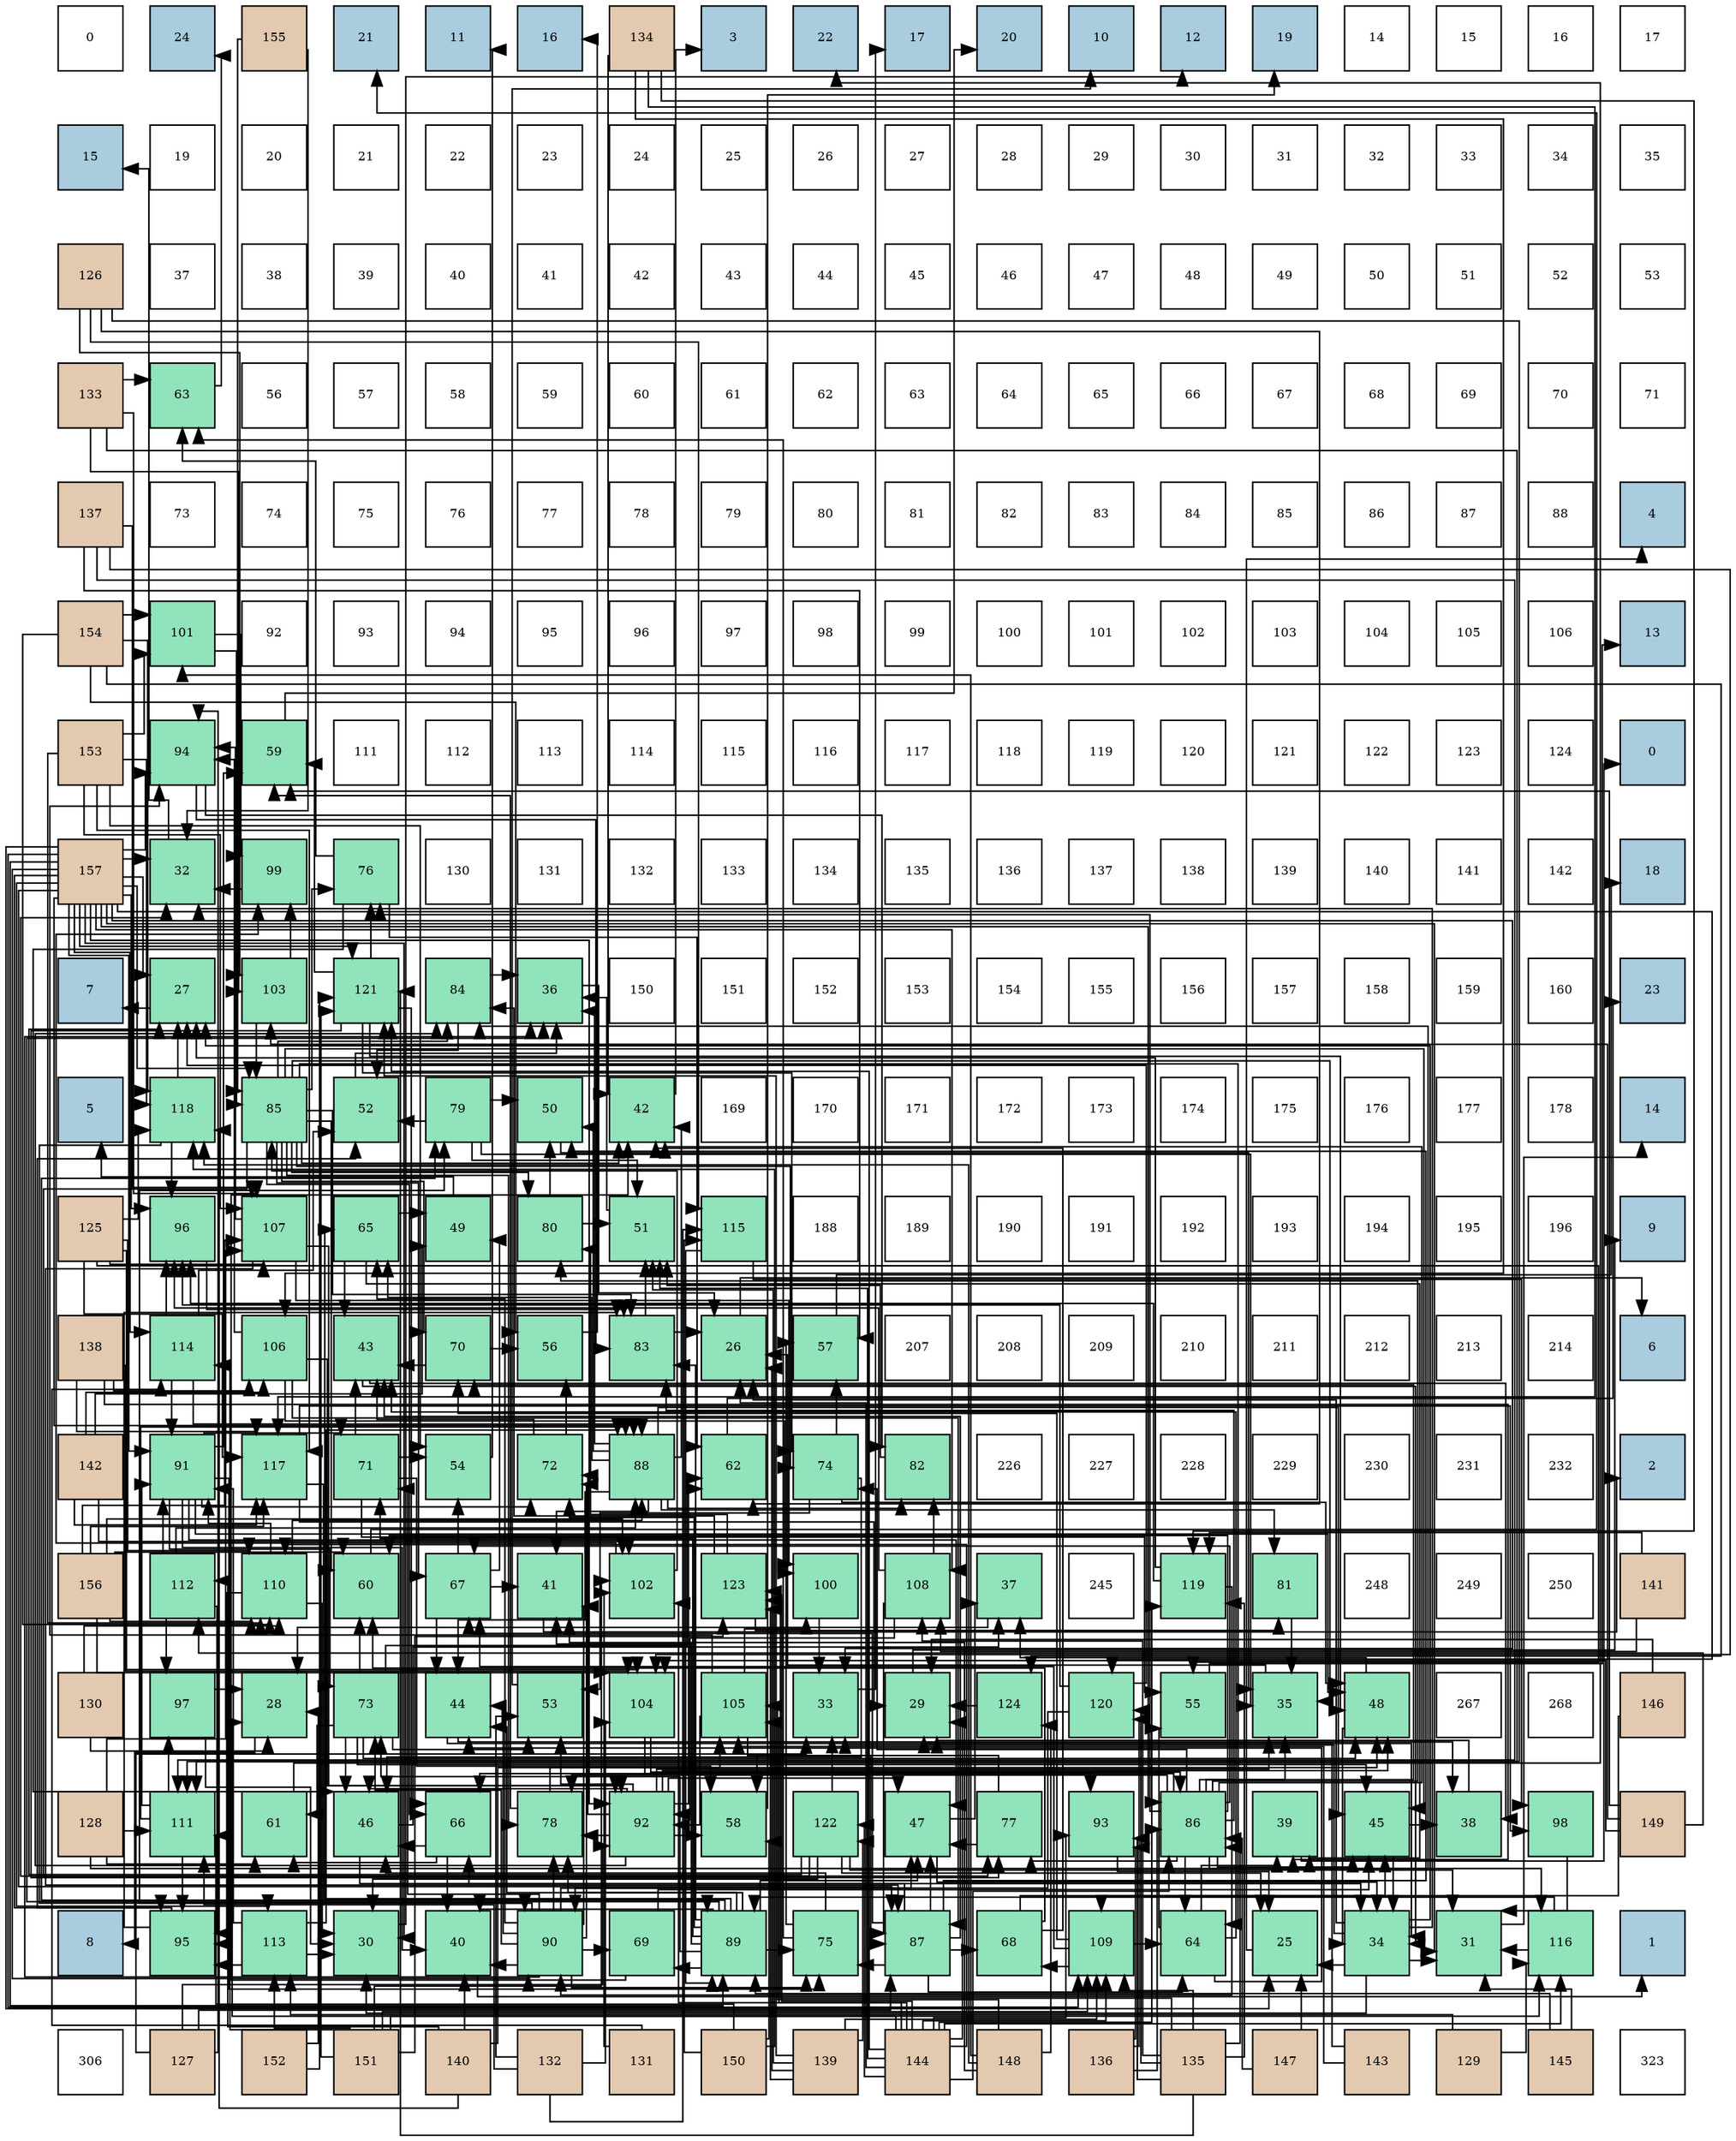 digraph layout{
 rankdir=TB;
 splines=ortho;
 node [style=filled shape=square fixedsize=true width=0.6];
0[label="0", fontsize=8, fillcolor="#ffffff"];
1[label="24", fontsize=8, fillcolor="#a9ccde"];
2[label="155", fontsize=8, fillcolor="#e3c9af"];
3[label="21", fontsize=8, fillcolor="#a9ccde"];
4[label="11", fontsize=8, fillcolor="#a9ccde"];
5[label="16", fontsize=8, fillcolor="#a9ccde"];
6[label="134", fontsize=8, fillcolor="#e3c9af"];
7[label="3", fontsize=8, fillcolor="#a9ccde"];
8[label="22", fontsize=8, fillcolor="#a9ccde"];
9[label="17", fontsize=8, fillcolor="#a9ccde"];
10[label="20", fontsize=8, fillcolor="#a9ccde"];
11[label="10", fontsize=8, fillcolor="#a9ccde"];
12[label="12", fontsize=8, fillcolor="#a9ccde"];
13[label="19", fontsize=8, fillcolor="#a9ccde"];
14[label="14", fontsize=8, fillcolor="#ffffff"];
15[label="15", fontsize=8, fillcolor="#ffffff"];
16[label="16", fontsize=8, fillcolor="#ffffff"];
17[label="17", fontsize=8, fillcolor="#ffffff"];
18[label="15", fontsize=8, fillcolor="#a9ccde"];
19[label="19", fontsize=8, fillcolor="#ffffff"];
20[label="20", fontsize=8, fillcolor="#ffffff"];
21[label="21", fontsize=8, fillcolor="#ffffff"];
22[label="22", fontsize=8, fillcolor="#ffffff"];
23[label="23", fontsize=8, fillcolor="#ffffff"];
24[label="24", fontsize=8, fillcolor="#ffffff"];
25[label="25", fontsize=8, fillcolor="#ffffff"];
26[label="26", fontsize=8, fillcolor="#ffffff"];
27[label="27", fontsize=8, fillcolor="#ffffff"];
28[label="28", fontsize=8, fillcolor="#ffffff"];
29[label="29", fontsize=8, fillcolor="#ffffff"];
30[label="30", fontsize=8, fillcolor="#ffffff"];
31[label="31", fontsize=8, fillcolor="#ffffff"];
32[label="32", fontsize=8, fillcolor="#ffffff"];
33[label="33", fontsize=8, fillcolor="#ffffff"];
34[label="34", fontsize=8, fillcolor="#ffffff"];
35[label="35", fontsize=8, fillcolor="#ffffff"];
36[label="126", fontsize=8, fillcolor="#e3c9af"];
37[label="37", fontsize=8, fillcolor="#ffffff"];
38[label="38", fontsize=8, fillcolor="#ffffff"];
39[label="39", fontsize=8, fillcolor="#ffffff"];
40[label="40", fontsize=8, fillcolor="#ffffff"];
41[label="41", fontsize=8, fillcolor="#ffffff"];
42[label="42", fontsize=8, fillcolor="#ffffff"];
43[label="43", fontsize=8, fillcolor="#ffffff"];
44[label="44", fontsize=8, fillcolor="#ffffff"];
45[label="45", fontsize=8, fillcolor="#ffffff"];
46[label="46", fontsize=8, fillcolor="#ffffff"];
47[label="47", fontsize=8, fillcolor="#ffffff"];
48[label="48", fontsize=8, fillcolor="#ffffff"];
49[label="49", fontsize=8, fillcolor="#ffffff"];
50[label="50", fontsize=8, fillcolor="#ffffff"];
51[label="51", fontsize=8, fillcolor="#ffffff"];
52[label="52", fontsize=8, fillcolor="#ffffff"];
53[label="53", fontsize=8, fillcolor="#ffffff"];
54[label="133", fontsize=8, fillcolor="#e3c9af"];
55[label="63", fontsize=8, fillcolor="#91e3bb"];
56[label="56", fontsize=8, fillcolor="#ffffff"];
57[label="57", fontsize=8, fillcolor="#ffffff"];
58[label="58", fontsize=8, fillcolor="#ffffff"];
59[label="59", fontsize=8, fillcolor="#ffffff"];
60[label="60", fontsize=8, fillcolor="#ffffff"];
61[label="61", fontsize=8, fillcolor="#ffffff"];
62[label="62", fontsize=8, fillcolor="#ffffff"];
63[label="63", fontsize=8, fillcolor="#ffffff"];
64[label="64", fontsize=8, fillcolor="#ffffff"];
65[label="65", fontsize=8, fillcolor="#ffffff"];
66[label="66", fontsize=8, fillcolor="#ffffff"];
67[label="67", fontsize=8, fillcolor="#ffffff"];
68[label="68", fontsize=8, fillcolor="#ffffff"];
69[label="69", fontsize=8, fillcolor="#ffffff"];
70[label="70", fontsize=8, fillcolor="#ffffff"];
71[label="71", fontsize=8, fillcolor="#ffffff"];
72[label="137", fontsize=8, fillcolor="#e3c9af"];
73[label="73", fontsize=8, fillcolor="#ffffff"];
74[label="74", fontsize=8, fillcolor="#ffffff"];
75[label="75", fontsize=8, fillcolor="#ffffff"];
76[label="76", fontsize=8, fillcolor="#ffffff"];
77[label="77", fontsize=8, fillcolor="#ffffff"];
78[label="78", fontsize=8, fillcolor="#ffffff"];
79[label="79", fontsize=8, fillcolor="#ffffff"];
80[label="80", fontsize=8, fillcolor="#ffffff"];
81[label="81", fontsize=8, fillcolor="#ffffff"];
82[label="82", fontsize=8, fillcolor="#ffffff"];
83[label="83", fontsize=8, fillcolor="#ffffff"];
84[label="84", fontsize=8, fillcolor="#ffffff"];
85[label="85", fontsize=8, fillcolor="#ffffff"];
86[label="86", fontsize=8, fillcolor="#ffffff"];
87[label="87", fontsize=8, fillcolor="#ffffff"];
88[label="88", fontsize=8, fillcolor="#ffffff"];
89[label="4", fontsize=8, fillcolor="#a9ccde"];
90[label="154", fontsize=8, fillcolor="#e3c9af"];
91[label="101", fontsize=8, fillcolor="#91e3bb"];
92[label="92", fontsize=8, fillcolor="#ffffff"];
93[label="93", fontsize=8, fillcolor="#ffffff"];
94[label="94", fontsize=8, fillcolor="#ffffff"];
95[label="95", fontsize=8, fillcolor="#ffffff"];
96[label="96", fontsize=8, fillcolor="#ffffff"];
97[label="97", fontsize=8, fillcolor="#ffffff"];
98[label="98", fontsize=8, fillcolor="#ffffff"];
99[label="99", fontsize=8, fillcolor="#ffffff"];
100[label="100", fontsize=8, fillcolor="#ffffff"];
101[label="101", fontsize=8, fillcolor="#ffffff"];
102[label="102", fontsize=8, fillcolor="#ffffff"];
103[label="103", fontsize=8, fillcolor="#ffffff"];
104[label="104", fontsize=8, fillcolor="#ffffff"];
105[label="105", fontsize=8, fillcolor="#ffffff"];
106[label="106", fontsize=8, fillcolor="#ffffff"];
107[label="13", fontsize=8, fillcolor="#a9ccde"];
108[label="153", fontsize=8, fillcolor="#e3c9af"];
109[label="94", fontsize=8, fillcolor="#91e3bb"];
110[label="59", fontsize=8, fillcolor="#91e3bb"];
111[label="111", fontsize=8, fillcolor="#ffffff"];
112[label="112", fontsize=8, fillcolor="#ffffff"];
113[label="113", fontsize=8, fillcolor="#ffffff"];
114[label="114", fontsize=8, fillcolor="#ffffff"];
115[label="115", fontsize=8, fillcolor="#ffffff"];
116[label="116", fontsize=8, fillcolor="#ffffff"];
117[label="117", fontsize=8, fillcolor="#ffffff"];
118[label="118", fontsize=8, fillcolor="#ffffff"];
119[label="119", fontsize=8, fillcolor="#ffffff"];
120[label="120", fontsize=8, fillcolor="#ffffff"];
121[label="121", fontsize=8, fillcolor="#ffffff"];
122[label="122", fontsize=8, fillcolor="#ffffff"];
123[label="123", fontsize=8, fillcolor="#ffffff"];
124[label="124", fontsize=8, fillcolor="#ffffff"];
125[label="0", fontsize=8, fillcolor="#a9ccde"];
126[label="157", fontsize=8, fillcolor="#e3c9af"];
127[label="32", fontsize=8, fillcolor="#91e3bb"];
128[label="99", fontsize=8, fillcolor="#91e3bb"];
129[label="76", fontsize=8, fillcolor="#91e3bb"];
130[label="130", fontsize=8, fillcolor="#ffffff"];
131[label="131", fontsize=8, fillcolor="#ffffff"];
132[label="132", fontsize=8, fillcolor="#ffffff"];
133[label="133", fontsize=8, fillcolor="#ffffff"];
134[label="134", fontsize=8, fillcolor="#ffffff"];
135[label="135", fontsize=8, fillcolor="#ffffff"];
136[label="136", fontsize=8, fillcolor="#ffffff"];
137[label="137", fontsize=8, fillcolor="#ffffff"];
138[label="138", fontsize=8, fillcolor="#ffffff"];
139[label="139", fontsize=8, fillcolor="#ffffff"];
140[label="140", fontsize=8, fillcolor="#ffffff"];
141[label="141", fontsize=8, fillcolor="#ffffff"];
142[label="142", fontsize=8, fillcolor="#ffffff"];
143[label="18", fontsize=8, fillcolor="#a9ccde"];
144[label="7", fontsize=8, fillcolor="#a9ccde"];
145[label="27", fontsize=8, fillcolor="#91e3bb"];
146[label="103", fontsize=8, fillcolor="#91e3bb"];
147[label="121", fontsize=8, fillcolor="#91e3bb"];
148[label="84", fontsize=8, fillcolor="#91e3bb"];
149[label="36", fontsize=8, fillcolor="#91e3bb"];
150[label="150", fontsize=8, fillcolor="#ffffff"];
151[label="151", fontsize=8, fillcolor="#ffffff"];
152[label="152", fontsize=8, fillcolor="#ffffff"];
153[label="153", fontsize=8, fillcolor="#ffffff"];
154[label="154", fontsize=8, fillcolor="#ffffff"];
155[label="155", fontsize=8, fillcolor="#ffffff"];
156[label="156", fontsize=8, fillcolor="#ffffff"];
157[label="157", fontsize=8, fillcolor="#ffffff"];
158[label="158", fontsize=8, fillcolor="#ffffff"];
159[label="159", fontsize=8, fillcolor="#ffffff"];
160[label="160", fontsize=8, fillcolor="#ffffff"];
161[label="23", fontsize=8, fillcolor="#a9ccde"];
162[label="5", fontsize=8, fillcolor="#a9ccde"];
163[label="118", fontsize=8, fillcolor="#91e3bb"];
164[label="85", fontsize=8, fillcolor="#91e3bb"];
165[label="52", fontsize=8, fillcolor="#91e3bb"];
166[label="79", fontsize=8, fillcolor="#91e3bb"];
167[label="50", fontsize=8, fillcolor="#91e3bb"];
168[label="42", fontsize=8, fillcolor="#91e3bb"];
169[label="169", fontsize=8, fillcolor="#ffffff"];
170[label="170", fontsize=8, fillcolor="#ffffff"];
171[label="171", fontsize=8, fillcolor="#ffffff"];
172[label="172", fontsize=8, fillcolor="#ffffff"];
173[label="173", fontsize=8, fillcolor="#ffffff"];
174[label="174", fontsize=8, fillcolor="#ffffff"];
175[label="175", fontsize=8, fillcolor="#ffffff"];
176[label="176", fontsize=8, fillcolor="#ffffff"];
177[label="177", fontsize=8, fillcolor="#ffffff"];
178[label="178", fontsize=8, fillcolor="#ffffff"];
179[label="14", fontsize=8, fillcolor="#a9ccde"];
180[label="125", fontsize=8, fillcolor="#e3c9af"];
181[label="96", fontsize=8, fillcolor="#91e3bb"];
182[label="107", fontsize=8, fillcolor="#91e3bb"];
183[label="65", fontsize=8, fillcolor="#91e3bb"];
184[label="49", fontsize=8, fillcolor="#91e3bb"];
185[label="80", fontsize=8, fillcolor="#91e3bb"];
186[label="51", fontsize=8, fillcolor="#91e3bb"];
187[label="115", fontsize=8, fillcolor="#91e3bb"];
188[label="188", fontsize=8, fillcolor="#ffffff"];
189[label="189", fontsize=8, fillcolor="#ffffff"];
190[label="190", fontsize=8, fillcolor="#ffffff"];
191[label="191", fontsize=8, fillcolor="#ffffff"];
192[label="192", fontsize=8, fillcolor="#ffffff"];
193[label="193", fontsize=8, fillcolor="#ffffff"];
194[label="194", fontsize=8, fillcolor="#ffffff"];
195[label="195", fontsize=8, fillcolor="#ffffff"];
196[label="196", fontsize=8, fillcolor="#ffffff"];
197[label="9", fontsize=8, fillcolor="#a9ccde"];
198[label="138", fontsize=8, fillcolor="#e3c9af"];
199[label="114", fontsize=8, fillcolor="#91e3bb"];
200[label="106", fontsize=8, fillcolor="#91e3bb"];
201[label="43", fontsize=8, fillcolor="#91e3bb"];
202[label="70", fontsize=8, fillcolor="#91e3bb"];
203[label="56", fontsize=8, fillcolor="#91e3bb"];
204[label="83", fontsize=8, fillcolor="#91e3bb"];
205[label="26", fontsize=8, fillcolor="#91e3bb"];
206[label="57", fontsize=8, fillcolor="#91e3bb"];
207[label="207", fontsize=8, fillcolor="#ffffff"];
208[label="208", fontsize=8, fillcolor="#ffffff"];
209[label="209", fontsize=8, fillcolor="#ffffff"];
210[label="210", fontsize=8, fillcolor="#ffffff"];
211[label="211", fontsize=8, fillcolor="#ffffff"];
212[label="212", fontsize=8, fillcolor="#ffffff"];
213[label="213", fontsize=8, fillcolor="#ffffff"];
214[label="214", fontsize=8, fillcolor="#ffffff"];
215[label="6", fontsize=8, fillcolor="#a9ccde"];
216[label="142", fontsize=8, fillcolor="#e3c9af"];
217[label="91", fontsize=8, fillcolor="#91e3bb"];
218[label="117", fontsize=8, fillcolor="#91e3bb"];
219[label="71", fontsize=8, fillcolor="#91e3bb"];
220[label="54", fontsize=8, fillcolor="#91e3bb"];
221[label="72", fontsize=8, fillcolor="#91e3bb"];
222[label="88", fontsize=8, fillcolor="#91e3bb"];
223[label="62", fontsize=8, fillcolor="#91e3bb"];
224[label="74", fontsize=8, fillcolor="#91e3bb"];
225[label="82", fontsize=8, fillcolor="#91e3bb"];
226[label="226", fontsize=8, fillcolor="#ffffff"];
227[label="227", fontsize=8, fillcolor="#ffffff"];
228[label="228", fontsize=8, fillcolor="#ffffff"];
229[label="229", fontsize=8, fillcolor="#ffffff"];
230[label="230", fontsize=8, fillcolor="#ffffff"];
231[label="231", fontsize=8, fillcolor="#ffffff"];
232[label="232", fontsize=8, fillcolor="#ffffff"];
233[label="2", fontsize=8, fillcolor="#a9ccde"];
234[label="156", fontsize=8, fillcolor="#e3c9af"];
235[label="112", fontsize=8, fillcolor="#91e3bb"];
236[label="110", fontsize=8, fillcolor="#91e3bb"];
237[label="60", fontsize=8, fillcolor="#91e3bb"];
238[label="67", fontsize=8, fillcolor="#91e3bb"];
239[label="41", fontsize=8, fillcolor="#91e3bb"];
240[label="102", fontsize=8, fillcolor="#91e3bb"];
241[label="123", fontsize=8, fillcolor="#91e3bb"];
242[label="100", fontsize=8, fillcolor="#91e3bb"];
243[label="108", fontsize=8, fillcolor="#91e3bb"];
244[label="37", fontsize=8, fillcolor="#91e3bb"];
245[label="245", fontsize=8, fillcolor="#ffffff"];
246[label="119", fontsize=8, fillcolor="#91e3bb"];
247[label="81", fontsize=8, fillcolor="#91e3bb"];
248[label="248", fontsize=8, fillcolor="#ffffff"];
249[label="249", fontsize=8, fillcolor="#ffffff"];
250[label="250", fontsize=8, fillcolor="#ffffff"];
251[label="141", fontsize=8, fillcolor="#e3c9af"];
252[label="130", fontsize=8, fillcolor="#e3c9af"];
253[label="97", fontsize=8, fillcolor="#91e3bb"];
254[label="28", fontsize=8, fillcolor="#91e3bb"];
255[label="73", fontsize=8, fillcolor="#91e3bb"];
256[label="44", fontsize=8, fillcolor="#91e3bb"];
257[label="53", fontsize=8, fillcolor="#91e3bb"];
258[label="104", fontsize=8, fillcolor="#91e3bb"];
259[label="105", fontsize=8, fillcolor="#91e3bb"];
260[label="33", fontsize=8, fillcolor="#91e3bb"];
261[label="29", fontsize=8, fillcolor="#91e3bb"];
262[label="124", fontsize=8, fillcolor="#91e3bb"];
263[label="120", fontsize=8, fillcolor="#91e3bb"];
264[label="55", fontsize=8, fillcolor="#91e3bb"];
265[label="35", fontsize=8, fillcolor="#91e3bb"];
266[label="48", fontsize=8, fillcolor="#91e3bb"];
267[label="267", fontsize=8, fillcolor="#ffffff"];
268[label="268", fontsize=8, fillcolor="#ffffff"];
269[label="146", fontsize=8, fillcolor="#e3c9af"];
270[label="128", fontsize=8, fillcolor="#e3c9af"];
271[label="111", fontsize=8, fillcolor="#91e3bb"];
272[label="61", fontsize=8, fillcolor="#91e3bb"];
273[label="46", fontsize=8, fillcolor="#91e3bb"];
274[label="66", fontsize=8, fillcolor="#91e3bb"];
275[label="78", fontsize=8, fillcolor="#91e3bb"];
276[label="92", fontsize=8, fillcolor="#91e3bb"];
277[label="58", fontsize=8, fillcolor="#91e3bb"];
278[label="122", fontsize=8, fillcolor="#91e3bb"];
279[label="47", fontsize=8, fillcolor="#91e3bb"];
280[label="77", fontsize=8, fillcolor="#91e3bb"];
281[label="93", fontsize=8, fillcolor="#91e3bb"];
282[label="86", fontsize=8, fillcolor="#91e3bb"];
283[label="39", fontsize=8, fillcolor="#91e3bb"];
284[label="45", fontsize=8, fillcolor="#91e3bb"];
285[label="38", fontsize=8, fillcolor="#91e3bb"];
286[label="98", fontsize=8, fillcolor="#91e3bb"];
287[label="149", fontsize=8, fillcolor="#e3c9af"];
288[label="8", fontsize=8, fillcolor="#a9ccde"];
289[label="95", fontsize=8, fillcolor="#91e3bb"];
290[label="113", fontsize=8, fillcolor="#91e3bb"];
291[label="30", fontsize=8, fillcolor="#91e3bb"];
292[label="40", fontsize=8, fillcolor="#91e3bb"];
293[label="90", fontsize=8, fillcolor="#91e3bb"];
294[label="69", fontsize=8, fillcolor="#91e3bb"];
295[label="89", fontsize=8, fillcolor="#91e3bb"];
296[label="75", fontsize=8, fillcolor="#91e3bb"];
297[label="87", fontsize=8, fillcolor="#91e3bb"];
298[label="68", fontsize=8, fillcolor="#91e3bb"];
299[label="109", fontsize=8, fillcolor="#91e3bb"];
300[label="64", fontsize=8, fillcolor="#91e3bb"];
301[label="25", fontsize=8, fillcolor="#91e3bb"];
302[label="34", fontsize=8, fillcolor="#91e3bb"];
303[label="31", fontsize=8, fillcolor="#91e3bb"];
304[label="116", fontsize=8, fillcolor="#91e3bb"];
305[label="1", fontsize=8, fillcolor="#a9ccde"];
306[label="306", fontsize=8, fillcolor="#ffffff"];
307[label="127", fontsize=8, fillcolor="#e3c9af"];
308[label="152", fontsize=8, fillcolor="#e3c9af"];
309[label="151", fontsize=8, fillcolor="#e3c9af"];
310[label="140", fontsize=8, fillcolor="#e3c9af"];
311[label="132", fontsize=8, fillcolor="#e3c9af"];
312[label="131", fontsize=8, fillcolor="#e3c9af"];
313[label="150", fontsize=8, fillcolor="#e3c9af"];
314[label="139", fontsize=8, fillcolor="#e3c9af"];
315[label="144", fontsize=8, fillcolor="#e3c9af"];
316[label="148", fontsize=8, fillcolor="#e3c9af"];
317[label="136", fontsize=8, fillcolor="#e3c9af"];
318[label="135", fontsize=8, fillcolor="#e3c9af"];
319[label="147", fontsize=8, fillcolor="#e3c9af"];
320[label="143", fontsize=8, fillcolor="#e3c9af"];
321[label="129", fontsize=8, fillcolor="#e3c9af"];
322[label="145", fontsize=8, fillcolor="#e3c9af"];
323[label="323", fontsize=8, fillcolor="#ffffff"];
edge [constraint=false, style=vis];301 -> 89;
205 -> 215;
145 -> 144;
254 -> 288;
261 -> 197;
291 -> 12;
303 -> 179;
127 -> 18;
260 -> 9;
302 -> 301;
302 -> 205;
302 -> 145;
302 -> 291;
302 -> 303;
302 -> 127;
302 -> 260;
265 -> 205;
149 -> 205;
244 -> 254;
285 -> 261;
283 -> 125;
292 -> 305;
239 -> 233;
168 -> 7;
201 -> 302;
201 -> 285;
256 -> 302;
256 -> 285;
284 -> 302;
284 -> 285;
273 -> 302;
273 -> 244;
279 -> 302;
279 -> 244;
266 -> 302;
266 -> 244;
184 -> 162;
167 -> 265;
186 -> 149;
165 -> 149;
257 -> 11;
220 -> 4;
264 -> 107;
203 -> 5;
206 -> 143;
277 -> 13;
110 -> 10;
237 -> 3;
272 -> 8;
223 -> 161;
55 -> 1;
300 -> 283;
300 -> 201;
300 -> 256;
300 -> 264;
183 -> 283;
183 -> 201;
183 -> 184;
274 -> 292;
274 -> 273;
274 -> 272;
238 -> 239;
238 -> 256;
238 -> 184;
238 -> 220;
298 -> 168;
298 -> 284;
298 -> 237;
294 -> 168;
294 -> 284;
202 -> 201;
202 -> 203;
219 -> 201;
219 -> 220;
219 -> 264;
219 -> 277;
221 -> 201;
221 -> 203;
255 -> 284;
255 -> 273;
255 -> 266;
255 -> 257;
255 -> 237;
255 -> 272;
255 -> 223;
224 -> 273;
224 -> 266;
224 -> 257;
224 -> 206;
296 -> 273;
296 -> 206;
296 -> 55;
129 -> 273;
129 -> 223;
129 -> 55;
280 -> 279;
280 -> 277;
275 -> 266;
275 -> 110;
166 -> 265;
166 -> 167;
166 -> 186;
166 -> 165;
185 -> 167;
185 -> 186;
247 -> 265;
225 -> 186;
204 -> 205;
204 -> 186;
148 -> 149;
148 -> 165;
164 -> 265;
164 -> 168;
164 -> 284;
164 -> 237;
164 -> 300;
164 -> 274;
164 -> 238;
164 -> 202;
164 -> 224;
164 -> 129;
164 -> 280;
164 -> 275;
164 -> 185;
164 -> 204;
164 -> 148;
282 -> 265;
282 -> 168;
282 -> 284;
282 -> 237;
282 -> 300;
282 -> 274;
282 -> 238;
282 -> 202;
282 -> 224;
282 -> 129;
282 -> 280;
282 -> 275;
282 -> 185;
282 -> 204;
282 -> 148;
297 -> 201;
297 -> 279;
297 -> 167;
297 -> 300;
297 -> 274;
297 -> 238;
297 -> 298;
297 -> 296;
222 -> 149;
222 -> 239;
222 -> 168;
222 -> 256;
222 -> 284;
222 -> 167;
222 -> 183;
222 -> 247;
222 -> 225;
295 -> 149;
295 -> 292;
295 -> 239;
295 -> 256;
295 -> 279;
295 -> 183;
295 -> 294;
295 -> 219;
295 -> 221;
295 -> 255;
295 -> 296;
295 -> 275;
295 -> 166;
295 -> 204;
293 -> 149;
293 -> 292;
293 -> 239;
293 -> 256;
293 -> 279;
293 -> 183;
293 -> 294;
293 -> 219;
293 -> 221;
293 -> 255;
293 -> 296;
293 -> 275;
293 -> 166;
217 -> 292;
217 -> 279;
217 -> 266;
217 -> 110;
217 -> 219;
217 -> 221;
217 -> 255;
217 -> 296;
276 -> 265;
276 -> 273;
276 -> 279;
276 -> 266;
276 -> 257;
276 -> 277;
276 -> 223;
276 -> 221;
276 -> 275;
276 -> 148;
281 -> 301;
109 -> 225;
109 -> 204;
289 -> 165;
289 -> 204;
181 -> 204;
253 -> 254;
253 -> 291;
286 -> 303;
128 -> 127;
242 -> 260;
91 -> 164;
91 -> 128;
240 -> 164;
240 -> 128;
146 -> 164;
146 -> 128;
258 -> 282;
258 -> 281;
259 -> 297;
259 -> 276;
259 -> 109;
259 -> 242;
200 -> 297;
200 -> 276;
200 -> 109;
200 -> 242;
182 -> 297;
182 -> 276;
182 -> 109;
182 -> 242;
243 -> 225;
243 -> 297;
243 -> 276;
243 -> 181;
299 -> 300;
299 -> 238;
299 -> 298;
299 -> 202;
236 -> 291;
236 -> 222;
236 -> 217;
236 -> 289;
271 -> 222;
271 -> 217;
271 -> 289;
271 -> 253;
235 -> 222;
235 -> 217;
235 -> 289;
235 -> 253;
290 -> 291;
290 -> 222;
290 -> 217;
290 -> 289;
199 -> 165;
199 -> 222;
199 -> 217;
199 -> 181;
187 -> 295;
187 -> 286;
304 -> 303;
304 -> 295;
218 -> 261;
218 -> 295;
218 -> 286;
163 -> 145;
163 -> 293;
163 -> 181;
246 -> 145;
246 -> 293;
246 -> 181;
263 -> 145;
263 -> 293;
263 -> 181;
147 -> 266;
147 -> 110;
147 -> 274;
147 -> 224;
147 -> 129;
147 -> 280;
278 -> 301;
278 -> 145;
278 -> 291;
278 -> 303;
278 -> 127;
278 -> 260;
241 -> 185;
241 -> 247;
241 -> 148;
262 -> 261;
180 -> 264;
180 -> 258;
180 -> 182;
180 -> 236;
180 -> 218;
180 -> 163;
36 -> 223;
36 -> 146;
36 -> 271;
36 -> 187;
307 -> 260;
307 -> 297;
307 -> 276;
307 -> 109;
270 -> 272;
270 -> 182;
270 -> 271;
270 -> 304;
321 -> 290;
321 -> 304;
252 -> 254;
252 -> 236;
312 -> 240;
312 -> 199;
311 -> 257;
311 -> 258;
311 -> 271;
311 -> 187;
54 -> 55;
54 -> 146;
54 -> 182;
54 -> 271;
6 -> 168;
6 -> 200;
6 -> 218;
6 -> 246;
318 -> 282;
318 -> 281;
318 -> 243;
318 -> 299;
318 -> 246;
318 -> 263;
318 -> 147;
318 -> 241;
317 -> 282;
317 -> 281;
317 -> 263;
72 -> 206;
72 -> 258;
72 -> 182;
72 -> 271;
198 -> 283;
198 -> 258;
198 -> 200;
198 -> 218;
314 -> 205;
314 -> 186;
314 -> 299;
314 -> 147;
314 -> 278;
314 -> 241;
310 -> 292;
310 -> 259;
310 -> 235;
310 -> 163;
251 -> 243;
251 -> 246;
216 -> 184;
216 -> 240;
216 -> 200;
216 -> 218;
320 -> 261;
320 -> 259;
315 -> 205;
315 -> 254;
315 -> 261;
315 -> 186;
315 -> 282;
315 -> 281;
315 -> 240;
315 -> 259;
315 -> 299;
315 -> 236;
315 -> 304;
315 -> 246;
315 -> 147;
315 -> 278;
315 -> 241;
322 -> 303;
322 -> 295;
269 -> 261;
269 -> 299;
319 -> 301;
319 -> 282;
316 -> 239;
316 -> 91;
316 -> 259;
316 -> 163;
316 -> 262;
287 -> 110;
287 -> 146;
287 -> 258;
287 -> 235;
313 -> 277;
313 -> 271;
313 -> 187;
313 -> 163;
309 -> 240;
309 -> 299;
309 -> 290;
309 -> 199;
309 -> 304;
309 -> 147;
309 -> 241;
308 -> 254;
308 -> 147;
108 -> 220;
108 -> 91;
108 -> 182;
108 -> 236;
108 -> 218;
108 -> 163;
90 -> 203;
90 -> 91;
90 -> 236;
90 -> 163;
90 -> 262;
2 -> 127;
2 -> 164;
234 -> 237;
234 -> 240;
234 -> 258;
234 -> 182;
234 -> 236;
234 -> 218;
126 -> 301;
126 -> 145;
126 -> 291;
126 -> 303;
126 -> 127;
126 -> 260;
126 -> 164;
126 -> 282;
126 -> 297;
126 -> 222;
126 -> 295;
126 -> 293;
126 -> 217;
126 -> 276;
126 -> 109;
126 -> 289;
126 -> 181;
126 -> 243;
126 -> 299;
126 -> 290;
126 -> 199;
126 -> 263;
126 -> 147;
edge [constraint=true, style=invis];
0 -> 18 -> 36 -> 54 -> 72 -> 90 -> 108 -> 126 -> 144 -> 162 -> 180 -> 198 -> 216 -> 234 -> 252 -> 270 -> 288 -> 306;
1 -> 19 -> 37 -> 55 -> 73 -> 91 -> 109 -> 127 -> 145 -> 163 -> 181 -> 199 -> 217 -> 235 -> 253 -> 271 -> 289 -> 307;
2 -> 20 -> 38 -> 56 -> 74 -> 92 -> 110 -> 128 -> 146 -> 164 -> 182 -> 200 -> 218 -> 236 -> 254 -> 272 -> 290 -> 308;
3 -> 21 -> 39 -> 57 -> 75 -> 93 -> 111 -> 129 -> 147 -> 165 -> 183 -> 201 -> 219 -> 237 -> 255 -> 273 -> 291 -> 309;
4 -> 22 -> 40 -> 58 -> 76 -> 94 -> 112 -> 130 -> 148 -> 166 -> 184 -> 202 -> 220 -> 238 -> 256 -> 274 -> 292 -> 310;
5 -> 23 -> 41 -> 59 -> 77 -> 95 -> 113 -> 131 -> 149 -> 167 -> 185 -> 203 -> 221 -> 239 -> 257 -> 275 -> 293 -> 311;
6 -> 24 -> 42 -> 60 -> 78 -> 96 -> 114 -> 132 -> 150 -> 168 -> 186 -> 204 -> 222 -> 240 -> 258 -> 276 -> 294 -> 312;
7 -> 25 -> 43 -> 61 -> 79 -> 97 -> 115 -> 133 -> 151 -> 169 -> 187 -> 205 -> 223 -> 241 -> 259 -> 277 -> 295 -> 313;
8 -> 26 -> 44 -> 62 -> 80 -> 98 -> 116 -> 134 -> 152 -> 170 -> 188 -> 206 -> 224 -> 242 -> 260 -> 278 -> 296 -> 314;
9 -> 27 -> 45 -> 63 -> 81 -> 99 -> 117 -> 135 -> 153 -> 171 -> 189 -> 207 -> 225 -> 243 -> 261 -> 279 -> 297 -> 315;
10 -> 28 -> 46 -> 64 -> 82 -> 100 -> 118 -> 136 -> 154 -> 172 -> 190 -> 208 -> 226 -> 244 -> 262 -> 280 -> 298 -> 316;
11 -> 29 -> 47 -> 65 -> 83 -> 101 -> 119 -> 137 -> 155 -> 173 -> 191 -> 209 -> 227 -> 245 -> 263 -> 281 -> 299 -> 317;
12 -> 30 -> 48 -> 66 -> 84 -> 102 -> 120 -> 138 -> 156 -> 174 -> 192 -> 210 -> 228 -> 246 -> 264 -> 282 -> 300 -> 318;
13 -> 31 -> 49 -> 67 -> 85 -> 103 -> 121 -> 139 -> 157 -> 175 -> 193 -> 211 -> 229 -> 247 -> 265 -> 283 -> 301 -> 319;
14 -> 32 -> 50 -> 68 -> 86 -> 104 -> 122 -> 140 -> 158 -> 176 -> 194 -> 212 -> 230 -> 248 -> 266 -> 284 -> 302 -> 320;
15 -> 33 -> 51 -> 69 -> 87 -> 105 -> 123 -> 141 -> 159 -> 177 -> 195 -> 213 -> 231 -> 249 -> 267 -> 285 -> 303 -> 321;
16 -> 34 -> 52 -> 70 -> 88 -> 106 -> 124 -> 142 -> 160 -> 178 -> 196 -> 214 -> 232 -> 250 -> 268 -> 286 -> 304 -> 322;
17 -> 35 -> 53 -> 71 -> 89 -> 107 -> 125 -> 143 -> 161 -> 179 -> 197 -> 215 -> 233 -> 251 -> 269 -> 287 -> 305 -> 323;
rank = same {0 -> 1 -> 2 -> 3 -> 4 -> 5 -> 6 -> 7 -> 8 -> 9 -> 10 -> 11 -> 12 -> 13 -> 14 -> 15 -> 16 -> 17};
rank = same {18 -> 19 -> 20 -> 21 -> 22 -> 23 -> 24 -> 25 -> 26 -> 27 -> 28 -> 29 -> 30 -> 31 -> 32 -> 33 -> 34 -> 35};
rank = same {36 -> 37 -> 38 -> 39 -> 40 -> 41 -> 42 -> 43 -> 44 -> 45 -> 46 -> 47 -> 48 -> 49 -> 50 -> 51 -> 52 -> 53};
rank = same {54 -> 55 -> 56 -> 57 -> 58 -> 59 -> 60 -> 61 -> 62 -> 63 -> 64 -> 65 -> 66 -> 67 -> 68 -> 69 -> 70 -> 71};
rank = same {72 -> 73 -> 74 -> 75 -> 76 -> 77 -> 78 -> 79 -> 80 -> 81 -> 82 -> 83 -> 84 -> 85 -> 86 -> 87 -> 88 -> 89};
rank = same {90 -> 91 -> 92 -> 93 -> 94 -> 95 -> 96 -> 97 -> 98 -> 99 -> 100 -> 101 -> 102 -> 103 -> 104 -> 105 -> 106 -> 107};
rank = same {108 -> 109 -> 110 -> 111 -> 112 -> 113 -> 114 -> 115 -> 116 -> 117 -> 118 -> 119 -> 120 -> 121 -> 122 -> 123 -> 124 -> 125};
rank = same {126 -> 127 -> 128 -> 129 -> 130 -> 131 -> 132 -> 133 -> 134 -> 135 -> 136 -> 137 -> 138 -> 139 -> 140 -> 141 -> 142 -> 143};
rank = same {144 -> 145 -> 146 -> 147 -> 148 -> 149 -> 150 -> 151 -> 152 -> 153 -> 154 -> 155 -> 156 -> 157 -> 158 -> 159 -> 160 -> 161};
rank = same {162 -> 163 -> 164 -> 165 -> 166 -> 167 -> 168 -> 169 -> 170 -> 171 -> 172 -> 173 -> 174 -> 175 -> 176 -> 177 -> 178 -> 179};
rank = same {180 -> 181 -> 182 -> 183 -> 184 -> 185 -> 186 -> 187 -> 188 -> 189 -> 190 -> 191 -> 192 -> 193 -> 194 -> 195 -> 196 -> 197};
rank = same {198 -> 199 -> 200 -> 201 -> 202 -> 203 -> 204 -> 205 -> 206 -> 207 -> 208 -> 209 -> 210 -> 211 -> 212 -> 213 -> 214 -> 215};
rank = same {216 -> 217 -> 218 -> 219 -> 220 -> 221 -> 222 -> 223 -> 224 -> 225 -> 226 -> 227 -> 228 -> 229 -> 230 -> 231 -> 232 -> 233};
rank = same {234 -> 235 -> 236 -> 237 -> 238 -> 239 -> 240 -> 241 -> 242 -> 243 -> 244 -> 245 -> 246 -> 247 -> 248 -> 249 -> 250 -> 251};
rank = same {252 -> 253 -> 254 -> 255 -> 256 -> 257 -> 258 -> 259 -> 260 -> 261 -> 262 -> 263 -> 264 -> 265 -> 266 -> 267 -> 268 -> 269};
rank = same {270 -> 271 -> 272 -> 273 -> 274 -> 275 -> 276 -> 277 -> 278 -> 279 -> 280 -> 281 -> 282 -> 283 -> 284 -> 285 -> 286 -> 287};
rank = same {288 -> 289 -> 290 -> 291 -> 292 -> 293 -> 294 -> 295 -> 296 -> 297 -> 298 -> 299 -> 300 -> 301 -> 302 -> 303 -> 304 -> 305};
rank = same {306 -> 307 -> 308 -> 309 -> 310 -> 311 -> 312 -> 313 -> 314 -> 315 -> 316 -> 317 -> 318 -> 319 -> 320 -> 321 -> 322 -> 323};
}